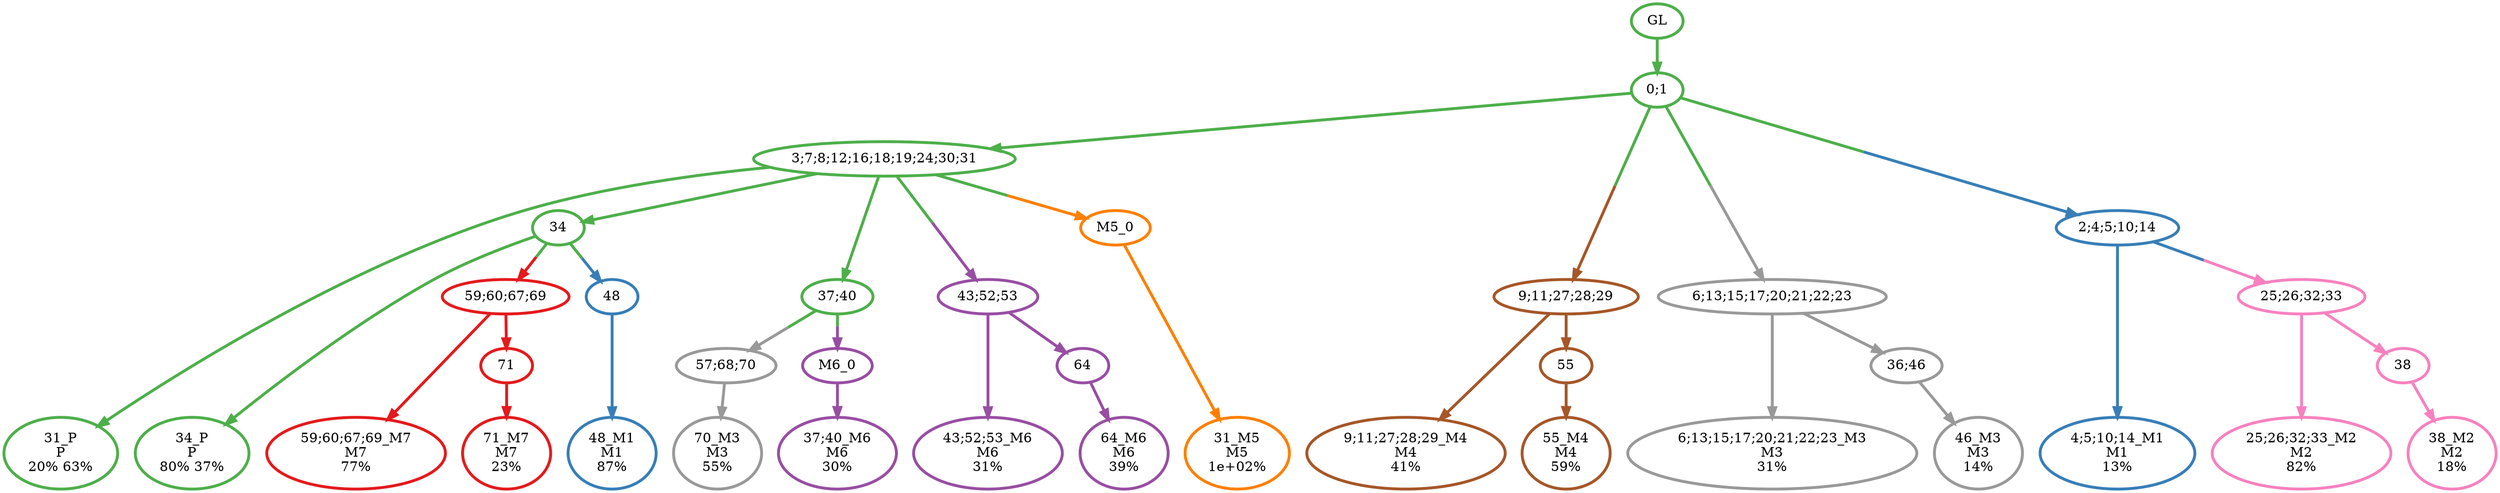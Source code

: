digraph T {
	{
		rank=same
		33 [penwidth=3,colorscheme=set19,color=3,label="31_P\nP\n20% 63%"]
		31 [penwidth=3,colorscheme=set19,color=3,label="34_P\nP\n80% 37%"]
		30 [penwidth=3,colorscheme=set19,color=2,label="4;5;10;14_M1\nM1\n13%"]
		29 [penwidth=3,colorscheme=set19,color=2,label="48_M1\nM1\n87%"]
		28 [penwidth=3,colorscheme=set19,color=8,label="25;26;32;33_M2\nM2\n82%"]
		26 [penwidth=3,colorscheme=set19,color=8,label="38_M2\nM2\n18%"]
		24 [penwidth=3,colorscheme=set19,color=9,label="70_M3\nM3\n55%"]
		23 [penwidth=3,colorscheme=set19,color=9,label="6;13;15;17;20;21;22;23_M3\nM3\n31%"]
		21 [penwidth=3,colorscheme=set19,color=9,label="46_M3\nM3\n14%"]
		20 [penwidth=3,colorscheme=set19,color=7,label="9;11;27;28;29_M4\nM4\n41%"]
		18 [penwidth=3,colorscheme=set19,color=7,label="55_M4\nM4\n59%"]
		17 [penwidth=3,colorscheme=set19,color=5,label="31_M5\nM5\n1e+02%"]
		16 [penwidth=3,colorscheme=set19,color=4,label="37;40_M6\nM6\n30%"]
		15 [penwidth=3,colorscheme=set19,color=4,label="43;52;53_M6\nM6\n31%"]
		13 [penwidth=3,colorscheme=set19,color=4,label="64_M6\nM6\n39%"]
		12 [penwidth=3,colorscheme=set19,color=1,label="59;60;67;69_M7\nM7\n77%"]
		10 [penwidth=3,colorscheme=set19,color=1,label="71_M7\nM7\n23%"]
	}
	36 [penwidth=3,colorscheme=set19,color=3,label="GL"]
	35 [penwidth=3,colorscheme=set19,color=3,label="0;1"]
	34 [penwidth=3,colorscheme=set19,color=3,label="3;7;8;12;16;18;19;24;30;31"]
	32 [penwidth=3,colorscheme=set19,color=3,label="34"]
	27 [penwidth=3,colorscheme=set19,color=8,label="38"]
	25 [penwidth=3,colorscheme=set19,color=3,label="37;40"]
	22 [penwidth=3,colorscheme=set19,color=9,label="36;46"]
	19 [penwidth=3,colorscheme=set19,color=7,label="55"]
	14 [penwidth=3,colorscheme=set19,color=4,label="64"]
	11 [penwidth=3,colorscheme=set19,color=1,label="71"]
	9 [penwidth=3,colorscheme=set19,color=8,label="25;26;32;33"]
	8 [penwidth=3,colorscheme=set19,color=1,label="59;60;67;69"]
	7 [penwidth=3,colorscheme=set19,color=9,label="57;68;70"]
	6 [penwidth=3,colorscheme=set19,color=4,label="M6_0"]
	5 [penwidth=3,colorscheme=set19,color=4,label="43;52;53"]
	4 [penwidth=3,colorscheme=set19,color=2,label="48"]
	3 [penwidth=3,colorscheme=set19,color=5,label="M5_0"]
	2 [penwidth=3,colorscheme=set19,color=7,label="9;11;27;28;29"]
	1 [penwidth=3,colorscheme=set19,color=9,label="6;13;15;17;20;21;22;23"]
	0 [penwidth=3,colorscheme=set19,color=2,label="2;4;5;10;14"]
	36 -> 35 [penwidth=3,colorscheme=set19,color=3]
	35 -> 34 [penwidth=3,colorscheme=set19,color=3]
	35 -> 2 [penwidth=3,colorscheme=set19,color="3;0.5:7"]
	35 -> 1 [penwidth=3,colorscheme=set19,color="3;0.5:9"]
	35 -> 0 [penwidth=3,colorscheme=set19,color="3;0.5:2"]
	34 -> 33 [penwidth=3,colorscheme=set19,color=3]
	34 -> 32 [penwidth=3,colorscheme=set19,color=3]
	34 -> 25 [penwidth=3,colorscheme=set19,color=3]
	34 -> 3 [penwidth=3,colorscheme=set19,color="3;0.5:5"]
	34 -> 5 [penwidth=3,colorscheme=set19,color="3;0.5:4"]
	32 -> 31 [penwidth=3,colorscheme=set19,color=3]
	32 -> 8 [penwidth=3,colorscheme=set19,color="3;0.5:1"]
	32 -> 4 [penwidth=3,colorscheme=set19,color="3;0.5:2"]
	27 -> 26 [penwidth=3,colorscheme=set19,color=8]
	25 -> 6 [penwidth=3,colorscheme=set19,color="3;0.5:4"]
	25 -> 7 [penwidth=3,colorscheme=set19,color="3;0.5:9"]
	22 -> 21 [penwidth=3,colorscheme=set19,color=9]
	19 -> 18 [penwidth=3,colorscheme=set19,color=7]
	14 -> 13 [penwidth=3,colorscheme=set19,color=4]
	11 -> 10 [penwidth=3,colorscheme=set19,color=1]
	9 -> 28 [penwidth=3,colorscheme=set19,color=8]
	9 -> 27 [penwidth=3,colorscheme=set19,color=8]
	8 -> 12 [penwidth=3,colorscheme=set19,color=1]
	8 -> 11 [penwidth=3,colorscheme=set19,color=1]
	7 -> 24 [penwidth=3,colorscheme=set19,color=9]
	6 -> 16 [penwidth=3,colorscheme=set19,color=4]
	5 -> 15 [penwidth=3,colorscheme=set19,color=4]
	5 -> 14 [penwidth=3,colorscheme=set19,color=4]
	4 -> 29 [penwidth=3,colorscheme=set19,color=2]
	3 -> 17 [penwidth=3,colorscheme=set19,color=5]
	2 -> 20 [penwidth=3,colorscheme=set19,color=7]
	2 -> 19 [penwidth=3,colorscheme=set19,color=7]
	1 -> 23 [penwidth=3,colorscheme=set19,color=9]
	1 -> 22 [penwidth=3,colorscheme=set19,color=9]
	0 -> 30 [penwidth=3,colorscheme=set19,color=2]
	0 -> 9 [penwidth=3,colorscheme=set19,color="2;0.5:8"]
}
